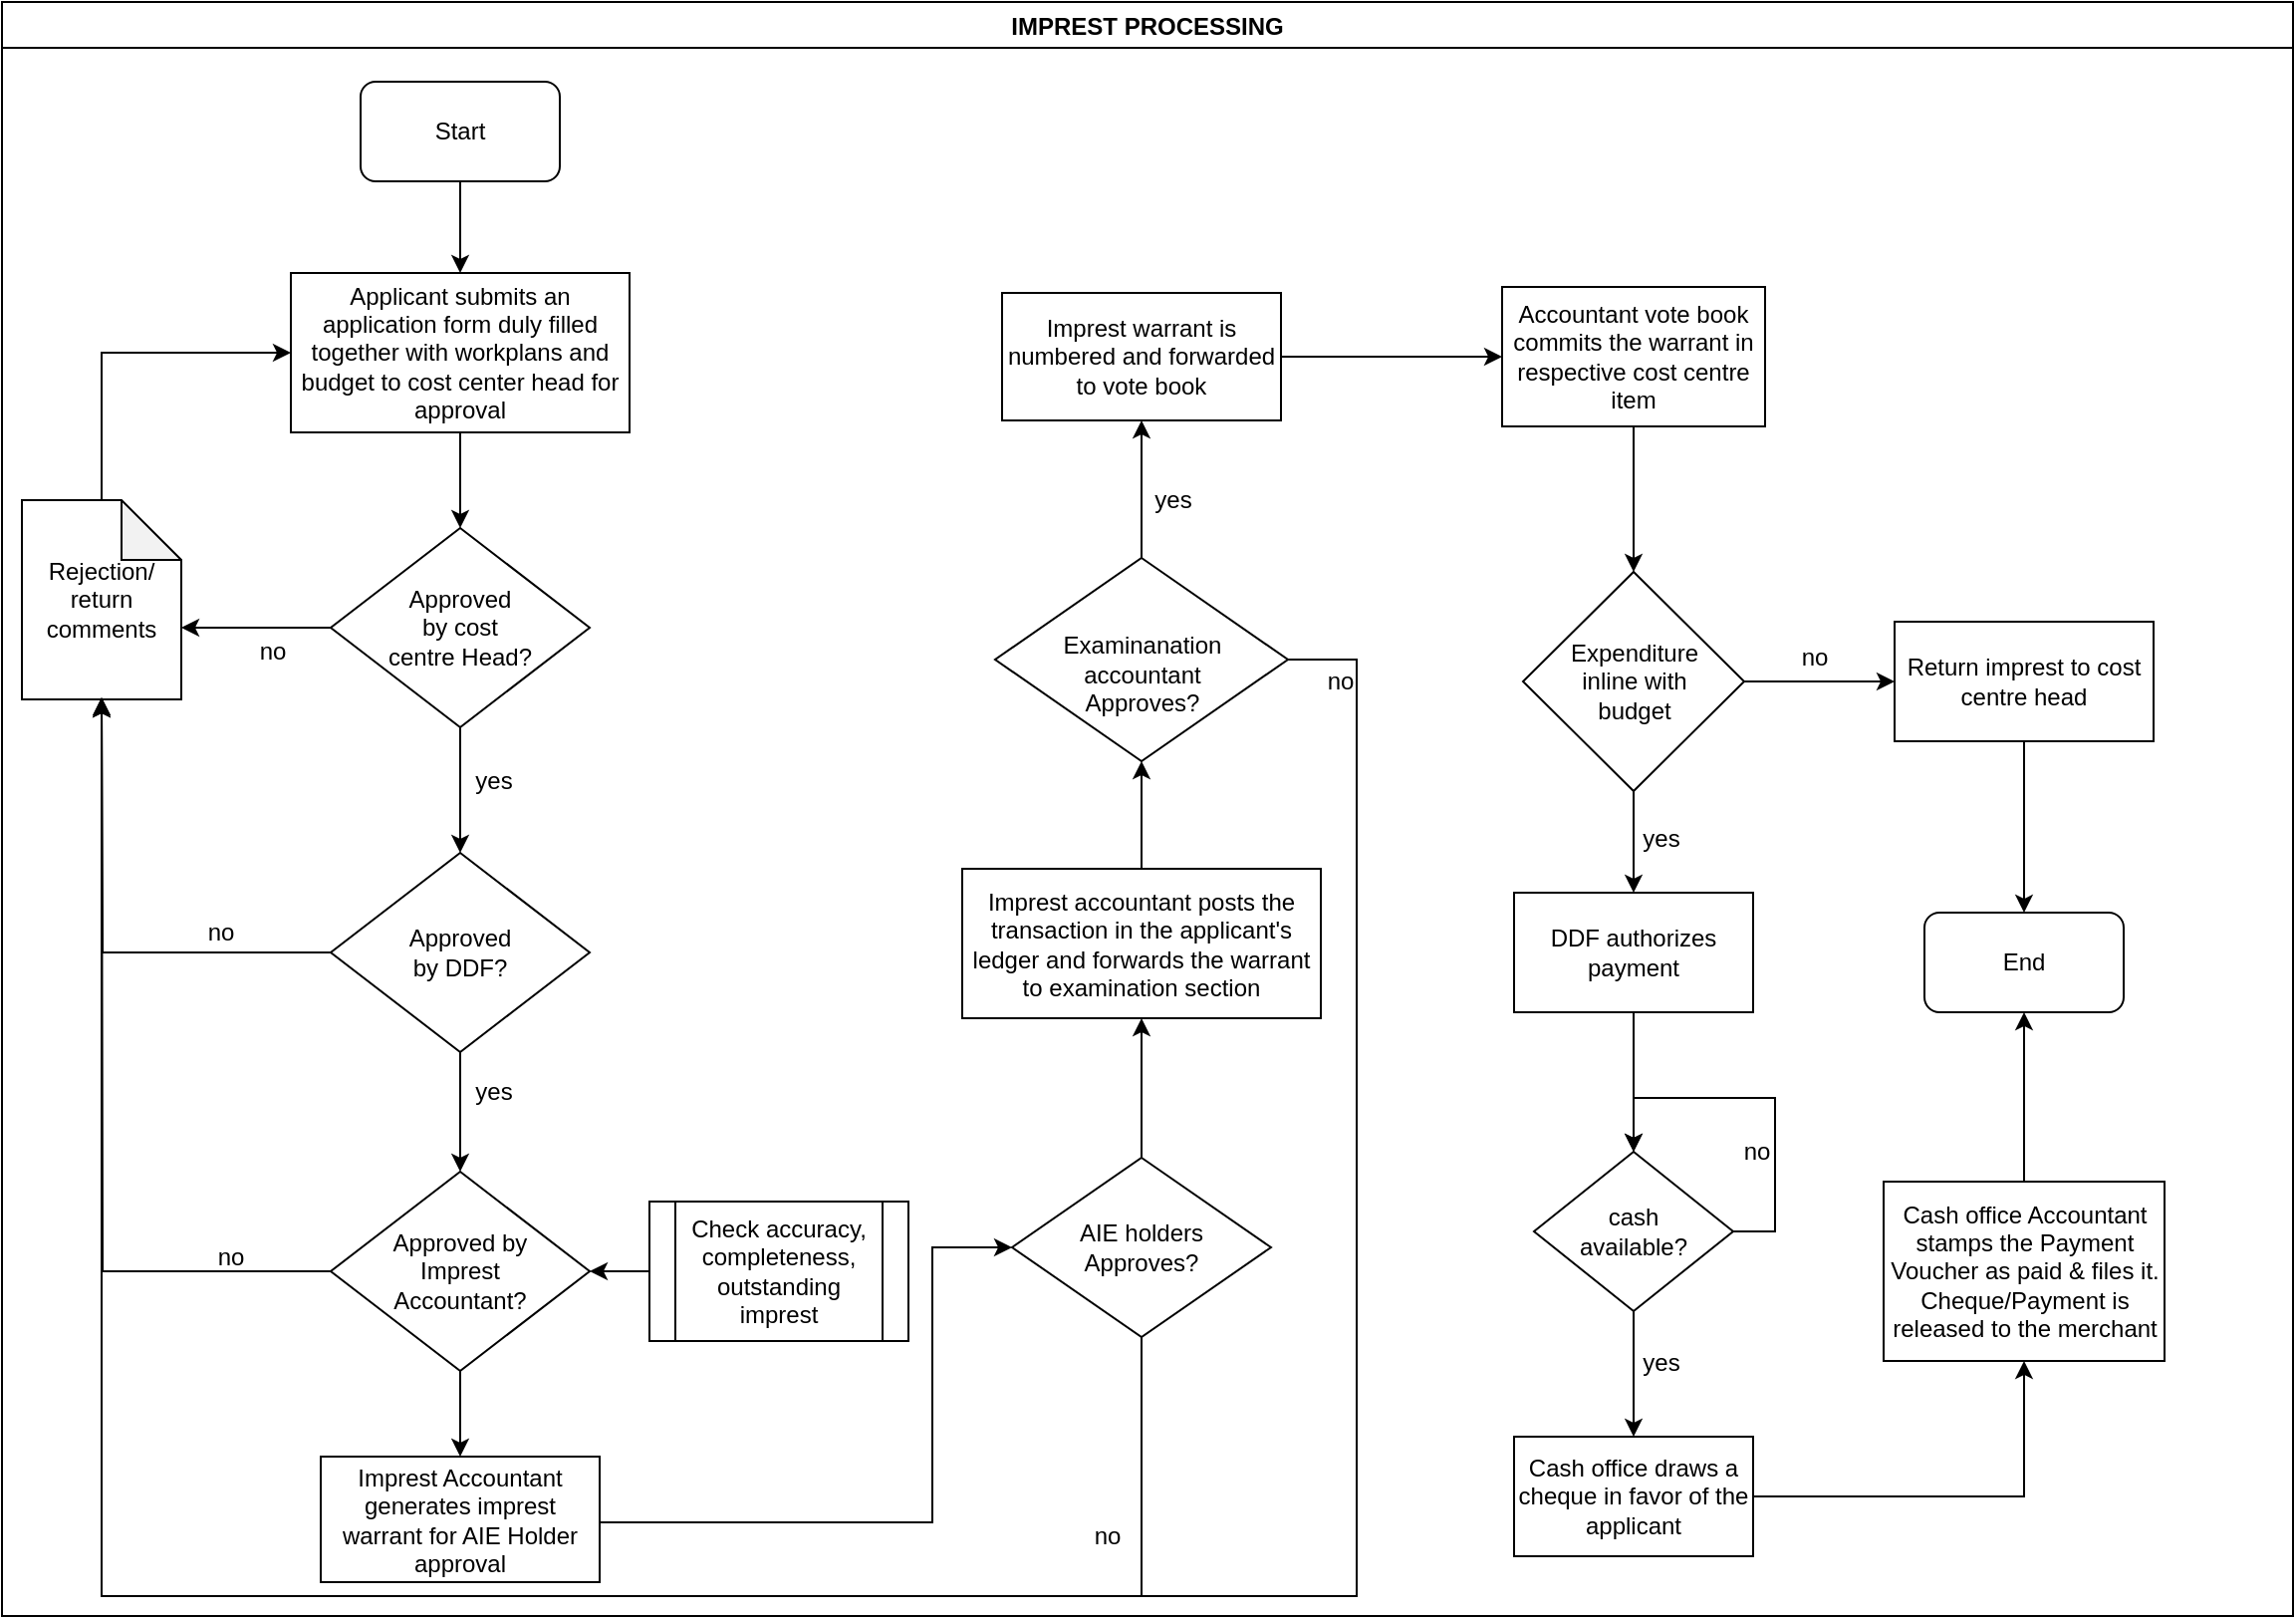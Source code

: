 <mxfile version="13.10.9" type="github">
  <diagram id="x-UUzvVaHj4vwNP_22vH" name="Page-1">
    <mxGraphModel dx="1038" dy="547" grid="1" gridSize="10" guides="1" tooltips="1" connect="1" arrows="1" fold="1" page="1" pageScale="1" pageWidth="1169" pageHeight="827" math="0" shadow="0">
      <root>
        <mxCell id="0" />
        <mxCell id="1" parent="0" />
        <mxCell id="JOb5DQNQt9hg0U8gQbrx-1" value="IMPREST PROCESSING" style="swimlane;startSize=23;" vertex="1" parent="1">
          <mxGeometry x="10" y="10" width="1150" height="810" as="geometry" />
        </mxCell>
        <mxCell id="JOb5DQNQt9hg0U8gQbrx-2" value="Start" style="rounded=1;whiteSpace=wrap;html=1;" vertex="1" parent="JOb5DQNQt9hg0U8gQbrx-1">
          <mxGeometry x="180" y="40" width="100" height="50" as="geometry" />
        </mxCell>
        <mxCell id="JOb5DQNQt9hg0U8gQbrx-5" value="Applicant submits an application form duly filled together with workplans and budget to cost center head for approval" style="rounded=0;whiteSpace=wrap;html=1;" vertex="1" parent="JOb5DQNQt9hg0U8gQbrx-1">
          <mxGeometry x="145" y="136" width="170" height="80" as="geometry" />
        </mxCell>
        <mxCell id="JOb5DQNQt9hg0U8gQbrx-4" value="" style="edgeStyle=orthogonalEdgeStyle;rounded=0;orthogonalLoop=1;jettySize=auto;html=1;entryX=0.5;entryY=0;entryDx=0;entryDy=0;" edge="1" parent="JOb5DQNQt9hg0U8gQbrx-1" source="JOb5DQNQt9hg0U8gQbrx-2" target="JOb5DQNQt9hg0U8gQbrx-5">
          <mxGeometry relative="1" as="geometry">
            <mxPoint x="230" y="165" as="targetPoint" />
          </mxGeometry>
        </mxCell>
        <mxCell id="JOb5DQNQt9hg0U8gQbrx-8" value="&lt;div&gt;Approved&lt;/div&gt;&lt;div&gt;by cost &lt;br&gt;&lt;/div&gt;&lt;div&gt;centre Head?&lt;/div&gt;" style="rhombus;whiteSpace=wrap;html=1;" vertex="1" parent="JOb5DQNQt9hg0U8gQbrx-1">
          <mxGeometry x="165" y="264" width="130" height="100" as="geometry" />
        </mxCell>
        <mxCell id="JOb5DQNQt9hg0U8gQbrx-7" value="" style="edgeStyle=orthogonalEdgeStyle;rounded=0;orthogonalLoop=1;jettySize=auto;html=1;" edge="1" parent="JOb5DQNQt9hg0U8gQbrx-1" source="JOb5DQNQt9hg0U8gQbrx-5" target="JOb5DQNQt9hg0U8gQbrx-8">
          <mxGeometry relative="1" as="geometry">
            <mxPoint x="230" y="306" as="targetPoint" />
          </mxGeometry>
        </mxCell>
        <mxCell id="JOb5DQNQt9hg0U8gQbrx-10" value="" style="edgeStyle=orthogonalEdgeStyle;rounded=0;orthogonalLoop=1;jettySize=auto;html=1;entryX=0.5;entryY=0;entryDx=0;entryDy=0;" edge="1" parent="JOb5DQNQt9hg0U8gQbrx-1" source="JOb5DQNQt9hg0U8gQbrx-8" target="JOb5DQNQt9hg0U8gQbrx-20">
          <mxGeometry relative="1" as="geometry">
            <mxPoint x="230" y="461" as="targetPoint" />
          </mxGeometry>
        </mxCell>
        <mxCell id="JOb5DQNQt9hg0U8gQbrx-11" value="yes" style="text;html=1;strokeColor=none;fillColor=none;align=center;verticalAlign=middle;whiteSpace=wrap;rounded=0;" vertex="1" parent="JOb5DQNQt9hg0U8gQbrx-1">
          <mxGeometry x="227" y="381" width="40" height="20" as="geometry" />
        </mxCell>
        <mxCell id="JOb5DQNQt9hg0U8gQbrx-12" value="Rejection/ return comments" style="shape=note;whiteSpace=wrap;html=1;backgroundOutline=1;darkOpacity=0.05;" vertex="1" parent="JOb5DQNQt9hg0U8gQbrx-1">
          <mxGeometry x="10" y="250" width="80" height="100" as="geometry" />
        </mxCell>
        <mxCell id="JOb5DQNQt9hg0U8gQbrx-14" value="" style="edgeStyle=orthogonalEdgeStyle;rounded=0;orthogonalLoop=1;jettySize=auto;html=1;entryX=0;entryY=0;entryDx=80;entryDy=65;entryPerimeter=0;" edge="1" parent="JOb5DQNQt9hg0U8gQbrx-1" source="JOb5DQNQt9hg0U8gQbrx-8">
          <mxGeometry relative="1" as="geometry">
            <mxPoint x="90" y="314" as="targetPoint" />
          </mxGeometry>
        </mxCell>
        <mxCell id="JOb5DQNQt9hg0U8gQbrx-16" value="" style="edgeStyle=orthogonalEdgeStyle;rounded=0;orthogonalLoop=1;jettySize=auto;html=1;entryX=0;entryY=0.5;entryDx=0;entryDy=0;" edge="1" parent="JOb5DQNQt9hg0U8gQbrx-1" source="JOb5DQNQt9hg0U8gQbrx-12" target="JOb5DQNQt9hg0U8gQbrx-5">
          <mxGeometry relative="1" as="geometry">
            <mxPoint x="50" y="249" as="sourcePoint" />
            <mxPoint x="50" y="172" as="targetPoint" />
            <Array as="points">
              <mxPoint x="50" y="176" />
            </Array>
          </mxGeometry>
        </mxCell>
        <mxCell id="JOb5DQNQt9hg0U8gQbrx-17" value="no" style="text;html=1;strokeColor=none;fillColor=none;align=center;verticalAlign=middle;whiteSpace=wrap;rounded=0;" vertex="1" parent="JOb5DQNQt9hg0U8gQbrx-1">
          <mxGeometry x="116" y="316" width="40" height="20" as="geometry" />
        </mxCell>
        <mxCell id="JOb5DQNQt9hg0U8gQbrx-20" value="&lt;div&gt;Approved&lt;/div&gt;&lt;div&gt;by DDF?&lt;/div&gt;" style="rhombus;whiteSpace=wrap;html=1;" vertex="1" parent="JOb5DQNQt9hg0U8gQbrx-1">
          <mxGeometry x="165" y="427" width="130" height="100" as="geometry" />
        </mxCell>
        <mxCell id="JOb5DQNQt9hg0U8gQbrx-25" value="" style="edgeStyle=orthogonalEdgeStyle;rounded=0;orthogonalLoop=1;jettySize=auto;html=1;entryX=0.5;entryY=1;entryDx=0;entryDy=0;entryPerimeter=0;" edge="1" parent="JOb5DQNQt9hg0U8gQbrx-1" source="JOb5DQNQt9hg0U8gQbrx-20">
          <mxGeometry relative="1" as="geometry">
            <mxPoint x="50" y="349" as="targetPoint" />
          </mxGeometry>
        </mxCell>
        <mxCell id="JOb5DQNQt9hg0U8gQbrx-28" value="yes" style="text;html=1;strokeColor=none;fillColor=none;align=center;verticalAlign=middle;whiteSpace=wrap;rounded=0;" vertex="1" parent="JOb5DQNQt9hg0U8gQbrx-1">
          <mxGeometry x="227" y="537" width="40" height="20" as="geometry" />
        </mxCell>
        <mxCell id="JOb5DQNQt9hg0U8gQbrx-30" value="&lt;div&gt;Approved by&lt;/div&gt;&lt;div&gt;Imprest &lt;br&gt;&lt;/div&gt;&lt;div&gt;Accountant?&lt;/div&gt;" style="rhombus;whiteSpace=wrap;html=1;" vertex="1" parent="JOb5DQNQt9hg0U8gQbrx-1">
          <mxGeometry x="165" y="587" width="130" height="100" as="geometry" />
        </mxCell>
        <mxCell id="JOb5DQNQt9hg0U8gQbrx-27" value="" style="edgeStyle=orthogonalEdgeStyle;rounded=0;orthogonalLoop=1;jettySize=auto;html=1;entryX=0.5;entryY=0;entryDx=0;entryDy=0;" edge="1" parent="JOb5DQNQt9hg0U8gQbrx-1" source="JOb5DQNQt9hg0U8gQbrx-20" target="JOb5DQNQt9hg0U8gQbrx-30">
          <mxGeometry relative="1" as="geometry">
            <mxPoint x="230" y="667" as="targetPoint" />
          </mxGeometry>
        </mxCell>
        <mxCell id="JOb5DQNQt9hg0U8gQbrx-32" value="Check accuracy, completeness, outstanding imprest" style="shape=process;whiteSpace=wrap;html=1;backgroundOutline=1;" vertex="1" parent="JOb5DQNQt9hg0U8gQbrx-1">
          <mxGeometry x="325" y="602" width="130" height="70" as="geometry" />
        </mxCell>
        <mxCell id="JOb5DQNQt9hg0U8gQbrx-34" value="" style="edgeStyle=orthogonalEdgeStyle;rounded=0;orthogonalLoop=1;jettySize=auto;html=1;entryX=1;entryY=0.5;entryDx=0;entryDy=0;exitX=0;exitY=0.5;exitDx=0;exitDy=0;" edge="1" parent="JOb5DQNQt9hg0U8gQbrx-1" source="JOb5DQNQt9hg0U8gQbrx-32" target="JOb5DQNQt9hg0U8gQbrx-30">
          <mxGeometry relative="1" as="geometry">
            <mxPoint x="360" y="637" as="sourcePoint" />
            <mxPoint x="300" y="694" as="targetPoint" />
          </mxGeometry>
        </mxCell>
        <mxCell id="JOb5DQNQt9hg0U8gQbrx-29" value="no" style="text;html=1;strokeColor=none;fillColor=none;align=center;verticalAlign=middle;whiteSpace=wrap;rounded=0;" vertex="1" parent="JOb5DQNQt9hg0U8gQbrx-1">
          <mxGeometry x="90" y="457" width="40" height="20" as="geometry" />
        </mxCell>
        <mxCell id="JOb5DQNQt9hg0U8gQbrx-38" value="" style="edgeStyle=orthogonalEdgeStyle;rounded=0;orthogonalLoop=1;jettySize=auto;html=1;entryX=0.5;entryY=1;entryDx=0;entryDy=0;entryPerimeter=0;" edge="1" parent="JOb5DQNQt9hg0U8gQbrx-1" source="JOb5DQNQt9hg0U8gQbrx-30">
          <mxGeometry relative="1" as="geometry">
            <mxPoint x="50" y="349" as="targetPoint" />
          </mxGeometry>
        </mxCell>
        <mxCell id="JOb5DQNQt9hg0U8gQbrx-39" value="Imprest Accountant generates imprest warrant for AIE Holder approval" style="whiteSpace=wrap;html=1;" vertex="1" parent="JOb5DQNQt9hg0U8gQbrx-1">
          <mxGeometry x="160" y="730" width="140" height="63" as="geometry" />
        </mxCell>
        <mxCell id="JOb5DQNQt9hg0U8gQbrx-40" value="" style="edgeStyle=orthogonalEdgeStyle;rounded=0;orthogonalLoop=1;jettySize=auto;html=1;" edge="1" parent="JOb5DQNQt9hg0U8gQbrx-1" source="JOb5DQNQt9hg0U8gQbrx-30" target="JOb5DQNQt9hg0U8gQbrx-39">
          <mxGeometry relative="1" as="geometry" />
        </mxCell>
        <mxCell id="JOb5DQNQt9hg0U8gQbrx-47" value="no" style="text;html=1;strokeColor=none;fillColor=none;align=center;verticalAlign=middle;whiteSpace=wrap;rounded=0;" vertex="1" parent="JOb5DQNQt9hg0U8gQbrx-1">
          <mxGeometry x="535" y="760" width="40" height="20" as="geometry" />
        </mxCell>
        <mxCell id="JOb5DQNQt9hg0U8gQbrx-43" value="&lt;div&gt;AIE holders &lt;br&gt;&lt;/div&gt;&lt;div&gt;Approves?&lt;/div&gt;" style="rhombus;whiteSpace=wrap;html=1;" vertex="1" parent="JOb5DQNQt9hg0U8gQbrx-1">
          <mxGeometry x="507" y="580" width="130" height="90" as="geometry" />
        </mxCell>
        <mxCell id="JOb5DQNQt9hg0U8gQbrx-42" value="" style="edgeStyle=orthogonalEdgeStyle;rounded=0;orthogonalLoop=1;jettySize=auto;html=1;entryX=0;entryY=0.5;entryDx=0;entryDy=0;exitX=1;exitY=0.5;exitDx=0;exitDy=0;" edge="1" parent="JOb5DQNQt9hg0U8gQbrx-1" source="JOb5DQNQt9hg0U8gQbrx-39" target="JOb5DQNQt9hg0U8gQbrx-43">
          <mxGeometry relative="1" as="geometry">
            <mxPoint x="287" y="763" as="sourcePoint" />
            <mxPoint x="512" y="625" as="targetPoint" />
            <Array as="points">
              <mxPoint x="467" y="763" />
              <mxPoint x="467" y="625" />
            </Array>
          </mxGeometry>
        </mxCell>
        <mxCell id="JOb5DQNQt9hg0U8gQbrx-46" value="" style="edgeStyle=orthogonalEdgeStyle;rounded=0;orthogonalLoop=1;jettySize=auto;html=1;entryX=0.5;entryY=1;entryDx=0;entryDy=0;entryPerimeter=0;exitX=0.5;exitY=1;exitDx=0;exitDy=0;" edge="1" parent="JOb5DQNQt9hg0U8gQbrx-1" source="JOb5DQNQt9hg0U8gQbrx-43" target="JOb5DQNQt9hg0U8gQbrx-12">
          <mxGeometry relative="1" as="geometry">
            <mxPoint x="635" y="765" as="targetPoint" />
            <Array as="points">
              <mxPoint x="572" y="800" />
              <mxPoint x="50" y="800" />
            </Array>
          </mxGeometry>
        </mxCell>
        <mxCell id="JOb5DQNQt9hg0U8gQbrx-51" value="&lt;div&gt;&lt;br&gt;&lt;/div&gt;&lt;div&gt;Examinanation &lt;br&gt;&lt;/div&gt;&lt;div&gt;accountant &lt;br&gt;&lt;/div&gt;&lt;div&gt;Approves?&lt;/div&gt;" style="rhombus;whiteSpace=wrap;html=1;" vertex="1" parent="JOb5DQNQt9hg0U8gQbrx-1">
          <mxGeometry x="498.5" y="279" width="147" height="102" as="geometry" />
        </mxCell>
        <mxCell id="JOb5DQNQt9hg0U8gQbrx-54" value="Imprest warrant is numbered and forwarded to vote book" style="whiteSpace=wrap;html=1;" vertex="1" parent="JOb5DQNQt9hg0U8gQbrx-1">
          <mxGeometry x="502" y="146" width="140" height="64" as="geometry" />
        </mxCell>
        <mxCell id="JOb5DQNQt9hg0U8gQbrx-55" value="" style="edgeStyle=orthogonalEdgeStyle;rounded=0;orthogonalLoop=1;jettySize=auto;html=1;" edge="1" parent="JOb5DQNQt9hg0U8gQbrx-1" source="JOb5DQNQt9hg0U8gQbrx-51" target="JOb5DQNQt9hg0U8gQbrx-54">
          <mxGeometry relative="1" as="geometry" />
        </mxCell>
        <mxCell id="JOb5DQNQt9hg0U8gQbrx-56" value="yes" style="text;html=1;strokeColor=none;fillColor=none;align=center;verticalAlign=middle;whiteSpace=wrap;rounded=0;" vertex="1" parent="JOb5DQNQt9hg0U8gQbrx-1">
          <mxGeometry x="568" y="240" width="40" height="20" as="geometry" />
        </mxCell>
        <mxCell id="JOb5DQNQt9hg0U8gQbrx-58" value="" style="edgeStyle=orthogonalEdgeStyle;rounded=0;orthogonalLoop=1;jettySize=auto;html=1;entryX=0.5;entryY=1;entryDx=0;entryDy=0;entryPerimeter=0;" edge="1" parent="JOb5DQNQt9hg0U8gQbrx-1" source="JOb5DQNQt9hg0U8gQbrx-51" target="JOb5DQNQt9hg0U8gQbrx-12">
          <mxGeometry relative="1" as="geometry">
            <mxPoint x="739" y="330" as="targetPoint" />
            <Array as="points">
              <mxPoint x="680" y="330" />
              <mxPoint x="680" y="800" />
              <mxPoint x="50" y="800" />
            </Array>
          </mxGeometry>
        </mxCell>
        <mxCell id="JOb5DQNQt9hg0U8gQbrx-59" value="no" style="text;html=1;strokeColor=none;fillColor=none;align=center;verticalAlign=middle;whiteSpace=wrap;rounded=0;" vertex="1" parent="JOb5DQNQt9hg0U8gQbrx-1">
          <mxGeometry x="651.5" y="331" width="40" height="20" as="geometry" />
        </mxCell>
        <mxCell id="JOb5DQNQt9hg0U8gQbrx-65" value="&lt;div&gt;Expenditure&lt;/div&gt;&lt;div&gt; inline with&lt;/div&gt;&lt;div&gt; budget&lt;/div&gt;" style="rhombus;whiteSpace=wrap;html=1;" vertex="1" parent="JOb5DQNQt9hg0U8gQbrx-1">
          <mxGeometry x="763.5" y="286" width="111" height="110" as="geometry" />
        </mxCell>
        <mxCell id="JOb5DQNQt9hg0U8gQbrx-67" value="DDF authorizes payment" style="whiteSpace=wrap;html=1;" vertex="1" parent="JOb5DQNQt9hg0U8gQbrx-1">
          <mxGeometry x="759" y="447" width="120" height="60" as="geometry" />
        </mxCell>
        <mxCell id="JOb5DQNQt9hg0U8gQbrx-68" value="" style="edgeStyle=orthogonalEdgeStyle;rounded=0;orthogonalLoop=1;jettySize=auto;html=1;" edge="1" parent="JOb5DQNQt9hg0U8gQbrx-1" source="JOb5DQNQt9hg0U8gQbrx-65" target="JOb5DQNQt9hg0U8gQbrx-67">
          <mxGeometry relative="1" as="geometry" />
        </mxCell>
        <mxCell id="JOb5DQNQt9hg0U8gQbrx-72" value="Cash office draws a cheque in favor of the applicant" style="whiteSpace=wrap;html=1;" vertex="1" parent="JOb5DQNQt9hg0U8gQbrx-1">
          <mxGeometry x="759" y="720" width="120" height="60" as="geometry" />
        </mxCell>
        <mxCell id="JOb5DQNQt9hg0U8gQbrx-74" value="yes" style="text;html=1;strokeColor=none;fillColor=none;align=center;verticalAlign=middle;whiteSpace=wrap;rounded=0;" vertex="1" parent="JOb5DQNQt9hg0U8gQbrx-1">
          <mxGeometry x="813" y="673" width="40" height="20" as="geometry" />
        </mxCell>
        <mxCell id="JOb5DQNQt9hg0U8gQbrx-78" value="no" style="text;html=1;strokeColor=none;fillColor=none;align=center;verticalAlign=middle;whiteSpace=wrap;rounded=0;" vertex="1" parent="JOb5DQNQt9hg0U8gQbrx-1">
          <mxGeometry x="861" y="567" width="40" height="20" as="geometry" />
        </mxCell>
        <mxCell id="JOb5DQNQt9hg0U8gQbrx-83" value="End" style="rounded=1;whiteSpace=wrap;html=1;" vertex="1" parent="JOb5DQNQt9hg0U8gQbrx-1">
          <mxGeometry x="965" y="457" width="100" height="50" as="geometry" />
        </mxCell>
        <mxCell id="JOb5DQNQt9hg0U8gQbrx-84" value="Cash office Accountant stamps the Payment Voucher as paid &amp;amp; files it. Cheque/Payment is released to the merchant" style="whiteSpace=wrap;html=1;" vertex="1" parent="JOb5DQNQt9hg0U8gQbrx-1">
          <mxGeometry x="944.5" y="592" width="141" height="90" as="geometry" />
        </mxCell>
        <mxCell id="JOb5DQNQt9hg0U8gQbrx-85" value="" style="edgeStyle=orthogonalEdgeStyle;rounded=0;orthogonalLoop=1;jettySize=auto;html=1;" edge="1" parent="JOb5DQNQt9hg0U8gQbrx-1" source="JOb5DQNQt9hg0U8gQbrx-72" target="JOb5DQNQt9hg0U8gQbrx-84">
          <mxGeometry relative="1" as="geometry" />
        </mxCell>
        <mxCell id="JOb5DQNQt9hg0U8gQbrx-87" value="" style="edgeStyle=orthogonalEdgeStyle;rounded=0;orthogonalLoop=1;jettySize=auto;html=1;entryX=0.5;entryY=1;entryDx=0;entryDy=0;" edge="1" parent="JOb5DQNQt9hg0U8gQbrx-1" source="JOb5DQNQt9hg0U8gQbrx-84" target="JOb5DQNQt9hg0U8gQbrx-83">
          <mxGeometry relative="1" as="geometry">
            <mxPoint x="1029.5" y="610" as="targetPoint" />
          </mxGeometry>
        </mxCell>
        <mxCell id="JOb5DQNQt9hg0U8gQbrx-88" value="no" style="text;html=1;strokeColor=none;fillColor=none;align=center;verticalAlign=middle;whiteSpace=wrap;rounded=0;" vertex="1" parent="JOb5DQNQt9hg0U8gQbrx-1">
          <mxGeometry x="890" y="319" width="40" height="20" as="geometry" />
        </mxCell>
        <mxCell id="JOb5DQNQt9hg0U8gQbrx-53" value="" style="edgeStyle=orthogonalEdgeStyle;rounded=0;orthogonalLoop=1;jettySize=auto;html=1;entryX=0.5;entryY=1;entryDx=0;entryDy=0;" edge="1" parent="1" source="JOb5DQNQt9hg0U8gQbrx-48" target="JOb5DQNQt9hg0U8gQbrx-51">
          <mxGeometry relative="1" as="geometry">
            <mxPoint x="582" y="357.5" as="targetPoint" />
          </mxGeometry>
        </mxCell>
        <mxCell id="JOb5DQNQt9hg0U8gQbrx-48" value="Imprest accountant posts the transaction in the applicant&#39;s ledger and forwards the warrant to examination section" style="whiteSpace=wrap;html=1;" vertex="1" parent="1">
          <mxGeometry x="492" y="445" width="180" height="75" as="geometry" />
        </mxCell>
        <mxCell id="JOb5DQNQt9hg0U8gQbrx-49" value="" style="edgeStyle=orthogonalEdgeStyle;rounded=0;orthogonalLoop=1;jettySize=auto;html=1;" edge="1" parent="1" source="JOb5DQNQt9hg0U8gQbrx-43" target="JOb5DQNQt9hg0U8gQbrx-48">
          <mxGeometry relative="1" as="geometry" />
        </mxCell>
        <mxCell id="JOb5DQNQt9hg0U8gQbrx-50" value="no" style="text;html=1;strokeColor=none;fillColor=none;align=center;verticalAlign=middle;whiteSpace=wrap;rounded=0;" vertex="1" parent="1">
          <mxGeometry x="105" y="630" width="40" height="20" as="geometry" />
        </mxCell>
        <mxCell id="JOb5DQNQt9hg0U8gQbrx-66" value="" style="edgeStyle=orthogonalEdgeStyle;rounded=0;orthogonalLoop=1;jettySize=auto;html=1;" edge="1" parent="1" source="JOb5DQNQt9hg0U8gQbrx-60" target="JOb5DQNQt9hg0U8gQbrx-65">
          <mxGeometry relative="1" as="geometry" />
        </mxCell>
        <mxCell id="JOb5DQNQt9hg0U8gQbrx-60" value="Accountant vote book commits the warrant in respective cost centre item" style="whiteSpace=wrap;html=1;" vertex="1" parent="1">
          <mxGeometry x="763" y="153" width="132" height="70" as="geometry" />
        </mxCell>
        <mxCell id="JOb5DQNQt9hg0U8gQbrx-61" value="" style="edgeStyle=orthogonalEdgeStyle;rounded=0;orthogonalLoop=1;jettySize=auto;html=1;" edge="1" parent="1" source="JOb5DQNQt9hg0U8gQbrx-54" target="JOb5DQNQt9hg0U8gQbrx-60">
          <mxGeometry relative="1" as="geometry" />
        </mxCell>
        <mxCell id="JOb5DQNQt9hg0U8gQbrx-73" value="" style="edgeStyle=orthogonalEdgeStyle;rounded=0;orthogonalLoop=1;jettySize=auto;html=1;" edge="1" parent="1" source="JOb5DQNQt9hg0U8gQbrx-70" target="JOb5DQNQt9hg0U8gQbrx-72">
          <mxGeometry relative="1" as="geometry" />
        </mxCell>
        <mxCell id="JOb5DQNQt9hg0U8gQbrx-77" value="" style="edgeStyle=orthogonalEdgeStyle;rounded=0;orthogonalLoop=1;jettySize=auto;html=1;entryX=0.5;entryY=0;entryDx=0;entryDy=0;" edge="1" parent="1" source="JOb5DQNQt9hg0U8gQbrx-70" target="JOb5DQNQt9hg0U8gQbrx-70">
          <mxGeometry relative="1" as="geometry">
            <mxPoint x="890" y="540" as="targetPoint" />
            <Array as="points">
              <mxPoint x="900" y="627" />
              <mxPoint x="900" y="560" />
              <mxPoint x="829" y="560" />
            </Array>
          </mxGeometry>
        </mxCell>
        <mxCell id="JOb5DQNQt9hg0U8gQbrx-70" value="&lt;div&gt;cash &lt;br&gt;&lt;/div&gt;&lt;div&gt;available?&lt;/div&gt;" style="rhombus;whiteSpace=wrap;html=1;" vertex="1" parent="1">
          <mxGeometry x="779" y="587" width="100" height="80" as="geometry" />
        </mxCell>
        <mxCell id="JOb5DQNQt9hg0U8gQbrx-71" value="" style="edgeStyle=orthogonalEdgeStyle;rounded=0;orthogonalLoop=1;jettySize=auto;html=1;" edge="1" parent="1" source="JOb5DQNQt9hg0U8gQbrx-67" target="JOb5DQNQt9hg0U8gQbrx-70">
          <mxGeometry relative="1" as="geometry" />
        </mxCell>
        <mxCell id="JOb5DQNQt9hg0U8gQbrx-75" value="yes" style="text;html=1;strokeColor=none;fillColor=none;align=center;verticalAlign=middle;whiteSpace=wrap;rounded=0;" vertex="1" parent="1">
          <mxGeometry x="823" y="420" width="40" height="20" as="geometry" />
        </mxCell>
        <mxCell id="JOb5DQNQt9hg0U8gQbrx-82" value="" style="edgeStyle=orthogonalEdgeStyle;rounded=0;orthogonalLoop=1;jettySize=auto;html=1;entryX=0.5;entryY=0;entryDx=0;entryDy=0;" edge="1" parent="1" source="JOb5DQNQt9hg0U8gQbrx-79" target="JOb5DQNQt9hg0U8gQbrx-83">
          <mxGeometry relative="1" as="geometry">
            <mxPoint x="1025" y="461" as="targetPoint" />
          </mxGeometry>
        </mxCell>
        <mxCell id="JOb5DQNQt9hg0U8gQbrx-79" value="Return imprest to cost centre head" style="whiteSpace=wrap;html=1;" vertex="1" parent="1">
          <mxGeometry x="960" y="321" width="130" height="60" as="geometry" />
        </mxCell>
        <mxCell id="JOb5DQNQt9hg0U8gQbrx-80" value="" style="edgeStyle=orthogonalEdgeStyle;rounded=0;orthogonalLoop=1;jettySize=auto;html=1;" edge="1" parent="1" source="JOb5DQNQt9hg0U8gQbrx-65" target="JOb5DQNQt9hg0U8gQbrx-79">
          <mxGeometry relative="1" as="geometry" />
        </mxCell>
      </root>
    </mxGraphModel>
  </diagram>
</mxfile>
